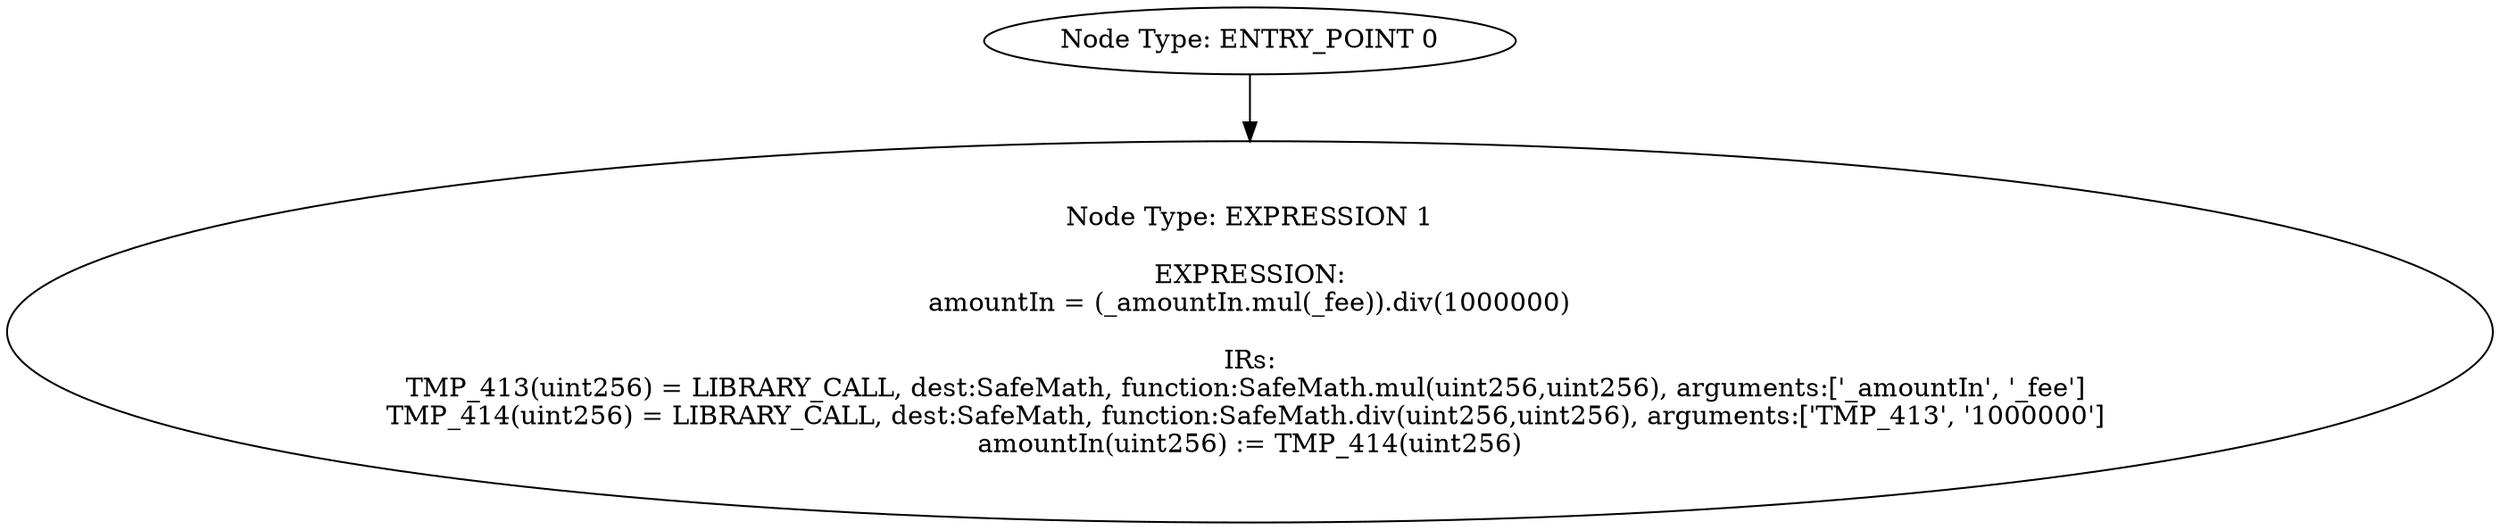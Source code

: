 digraph{
0[label="Node Type: ENTRY_POINT 0
"];
0->1;
1[label="Node Type: EXPRESSION 1

EXPRESSION:
amountIn = (_amountIn.mul(_fee)).div(1000000)

IRs:
TMP_413(uint256) = LIBRARY_CALL, dest:SafeMath, function:SafeMath.mul(uint256,uint256), arguments:['_amountIn', '_fee'] 
TMP_414(uint256) = LIBRARY_CALL, dest:SafeMath, function:SafeMath.div(uint256,uint256), arguments:['TMP_413', '1000000'] 
amountIn(uint256) := TMP_414(uint256)"];
}
